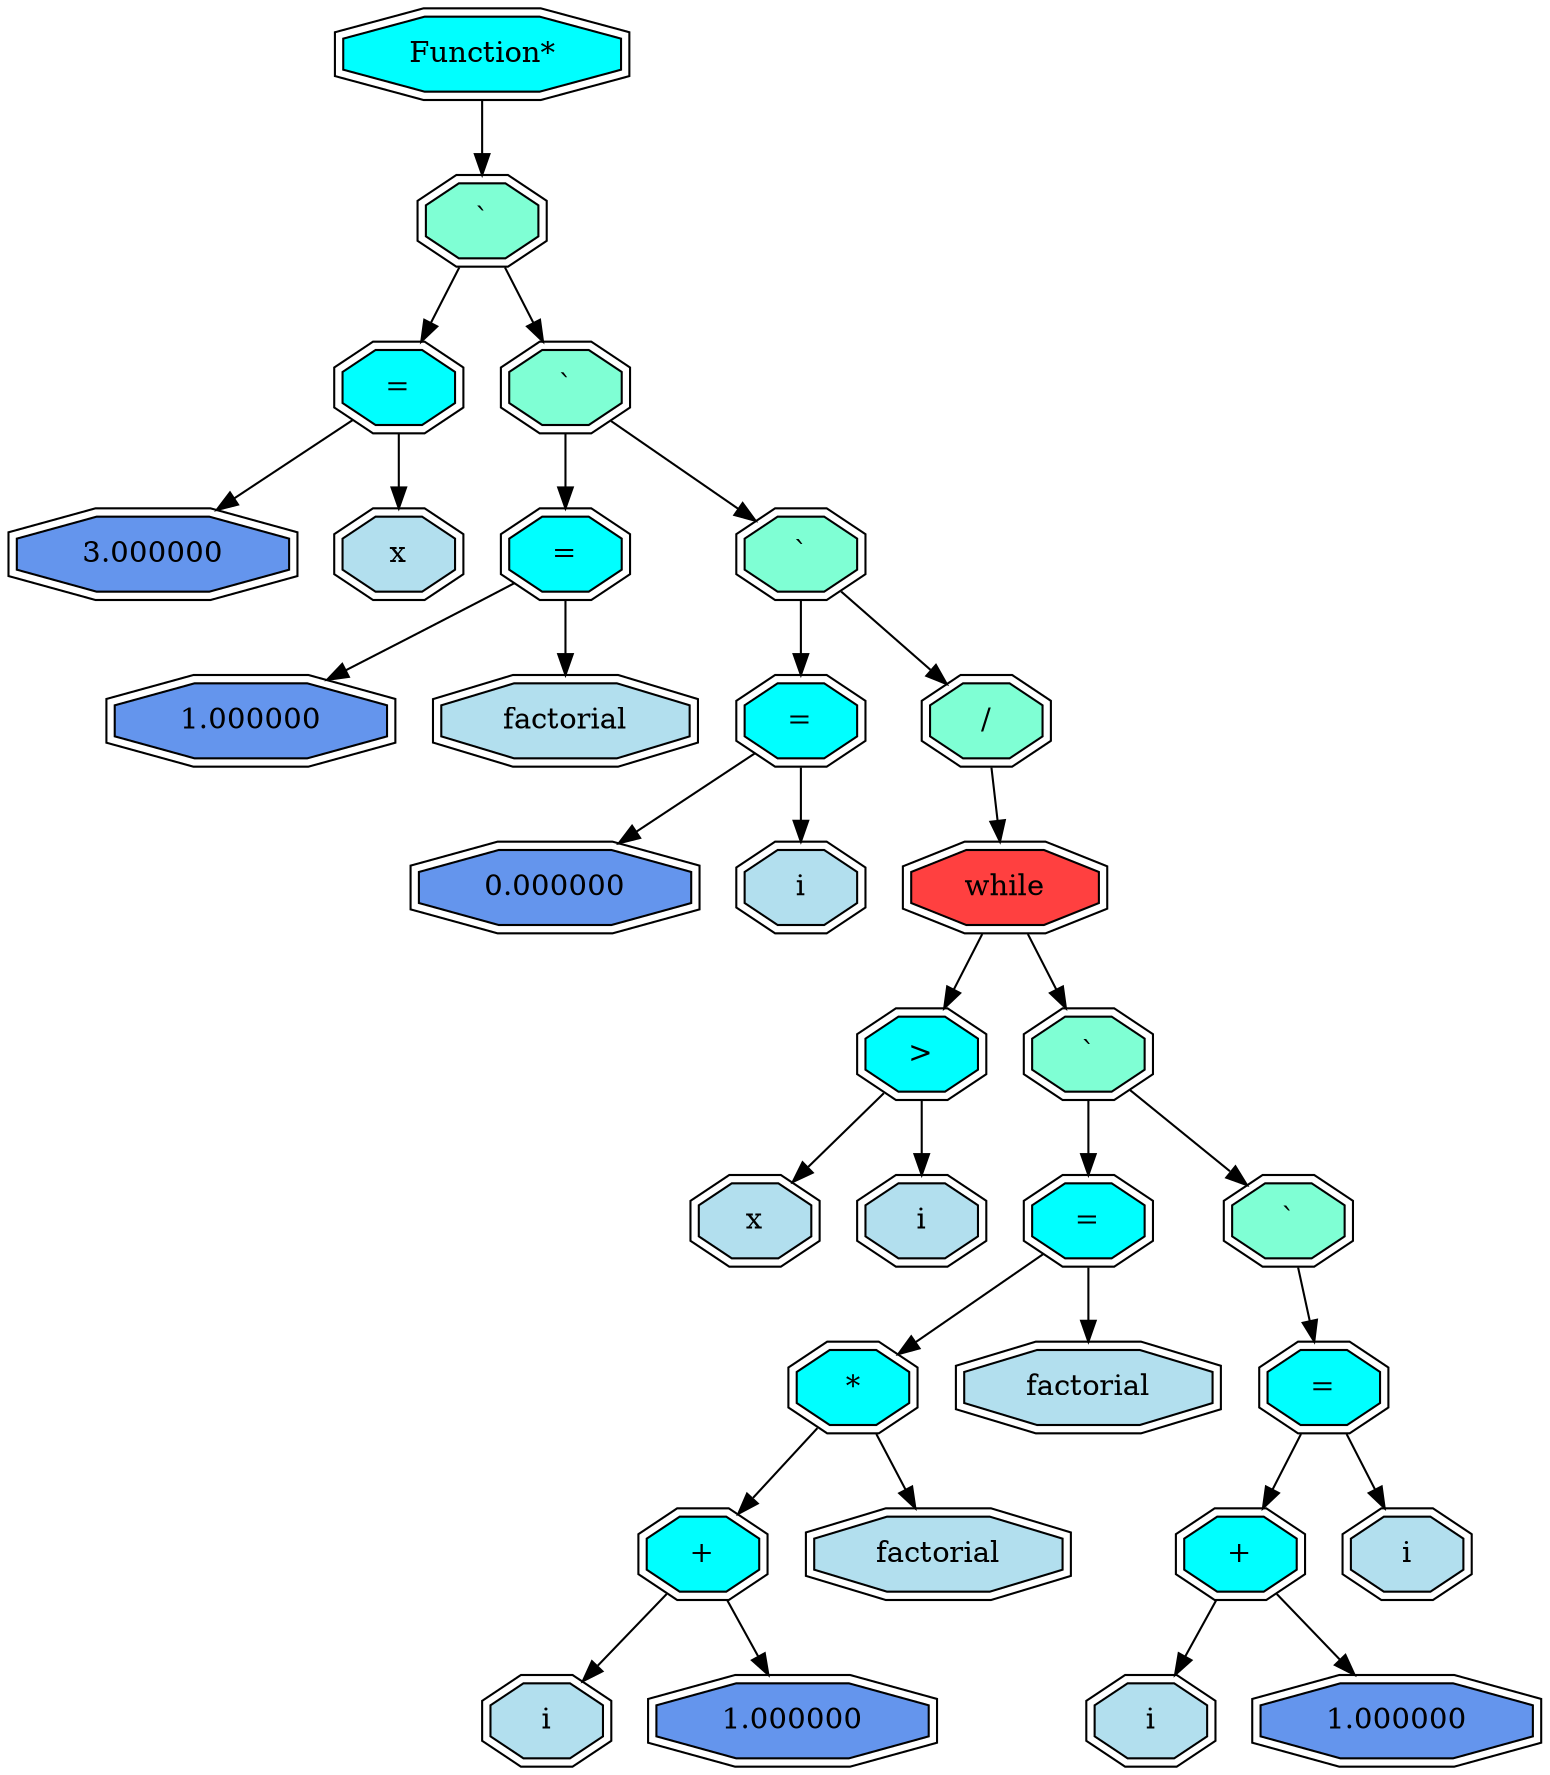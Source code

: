 digraph G { 
node [shape = record];
 12530063000  12530063000 [shape = doubleoctagon, style = filled, fillcolor = aqua  label = " Function* "];
12530063000 -> 12530062740 12530062740 [shape = doubleoctagon, style = filled, fillcolor = aquamarine  label = " ` "];
12530062740 -> 12530057300
 12530062740 -> 12530062700 
 12530057300 [shape = doubleoctagon, style = filled, fillcolor = aqua  label = " = "];
12530057300 -> 12530057140
 12530057300 -> 12530057520 
 12530057140 [shape = doubleoctagon, style = filled, fillcolor = cornflowerblue  label = " 3.000000 "];
 12530057520 [shape = doubleoctagon, style = filled, fillcolor = lightblue2  label = " x "];
 12530062700 [shape = doubleoctagon, style = filled, fillcolor = aquamarine  label = " ` "];
12530062700 -> 12530056400
 12530062700 -> 12530062640 
 12530056400 [shape = doubleoctagon, style = filled, fillcolor = aqua  label = " = "];
12530056400 -> 12530057340
 12530056400 -> 12530056340 
 12530057340 [shape = doubleoctagon, style = filled, fillcolor = cornflowerblue  label = " 1.000000 "];
 12530056340 [shape = doubleoctagon, style = filled, fillcolor = lightblue2  label = " factorial "];
 12530062640 [shape = doubleoctagon, style = filled, fillcolor = aquamarine  label = " ` "];
12530062640 -> 12530061440
 12530062640 -> 12530062600 
 12530061440 [shape = doubleoctagon, style = filled, fillcolor = aqua  label = " = "];
12530061440 -> 12530056440
 12530061440 -> 12530061400 
 12530056440 [shape = doubleoctagon, style = filled, fillcolor = cornflowerblue  label = " 0.000000 "];
 12530061400 [shape = doubleoctagon, style = filled, fillcolor = lightblue2  label = " i "];
 12530062600 [shape = doubleoctagon, style = filled, fillcolor = aquamarine  label = " / "];
12530062600 -> 12530062540 12530062540 [shape = doubleoctagon, style = filled, fillcolor = brown1  label = " while "];
12530062540 -> 12530061600
 12530062540 -> 12530062500 
 12530061600 [shape = doubleoctagon, style = filled, fillcolor = aqua  label = " > "];
12530061600 -> 12530061500
 12530061600 -> 12530061540 
 12530061500 [shape = doubleoctagon, style = filled, fillcolor = lightblue2  label = " x "];
 12530061540 [shape = doubleoctagon, style = filled, fillcolor = lightblue2  label = " i "];
 12530062500 [shape = doubleoctagon, style = filled, fillcolor = aquamarine  label = " ` "];
12530062500 -> 12530062140
 12530062500 -> 12530062440 
 12530062140 [shape = doubleoctagon, style = filled, fillcolor = aqua  label = " = "];
12530062140 -> 12530062040
 12530062140 -> 12530062100 
 12530062040 [shape = doubleoctagon, style = filled, fillcolor = aqua  label = " * "];
12530062040 -> 12530061740
 12530062040 -> 12530062000 
 12530061740 [shape = doubleoctagon, style = filled, fillcolor = aqua  label = " + "];
12530061740 -> 12530061640
 12530061740 -> 12530061700 
 12530061640 [shape = doubleoctagon, style = filled, fillcolor = lightblue2  label = " i "];
 12530061700 [shape = doubleoctagon, style = filled, fillcolor = cornflowerblue  label = " 1.000000 "];
 12530062000 [shape = doubleoctagon, style = filled, fillcolor = lightblue2  label = " factorial "];
 12530062100 [shape = doubleoctagon, style = filled, fillcolor = lightblue2  label = " factorial "];
 12530062440 [shape = doubleoctagon, style = filled, fillcolor = aquamarine  label = " ` "];
12530062440 -> 12530062400 12530062400 [shape = doubleoctagon, style = filled, fillcolor = aqua  label = " = "];
12530062400 -> 12530062300
 12530062400 -> 12530062340 
 12530062300 [shape = doubleoctagon, style = filled, fillcolor = aqua  label = " + "];
12530062300 -> 12530062200
 12530062300 -> 12530062240 
 12530062200 [shape = doubleoctagon, style = filled, fillcolor = lightblue2  label = " i "];
 12530062240 [shape = doubleoctagon, style = filled, fillcolor = cornflowerblue  label = " 1.000000 "];
 12530062340 [shape = doubleoctagon, style = filled, fillcolor = lightblue2  label = " i "];
}
